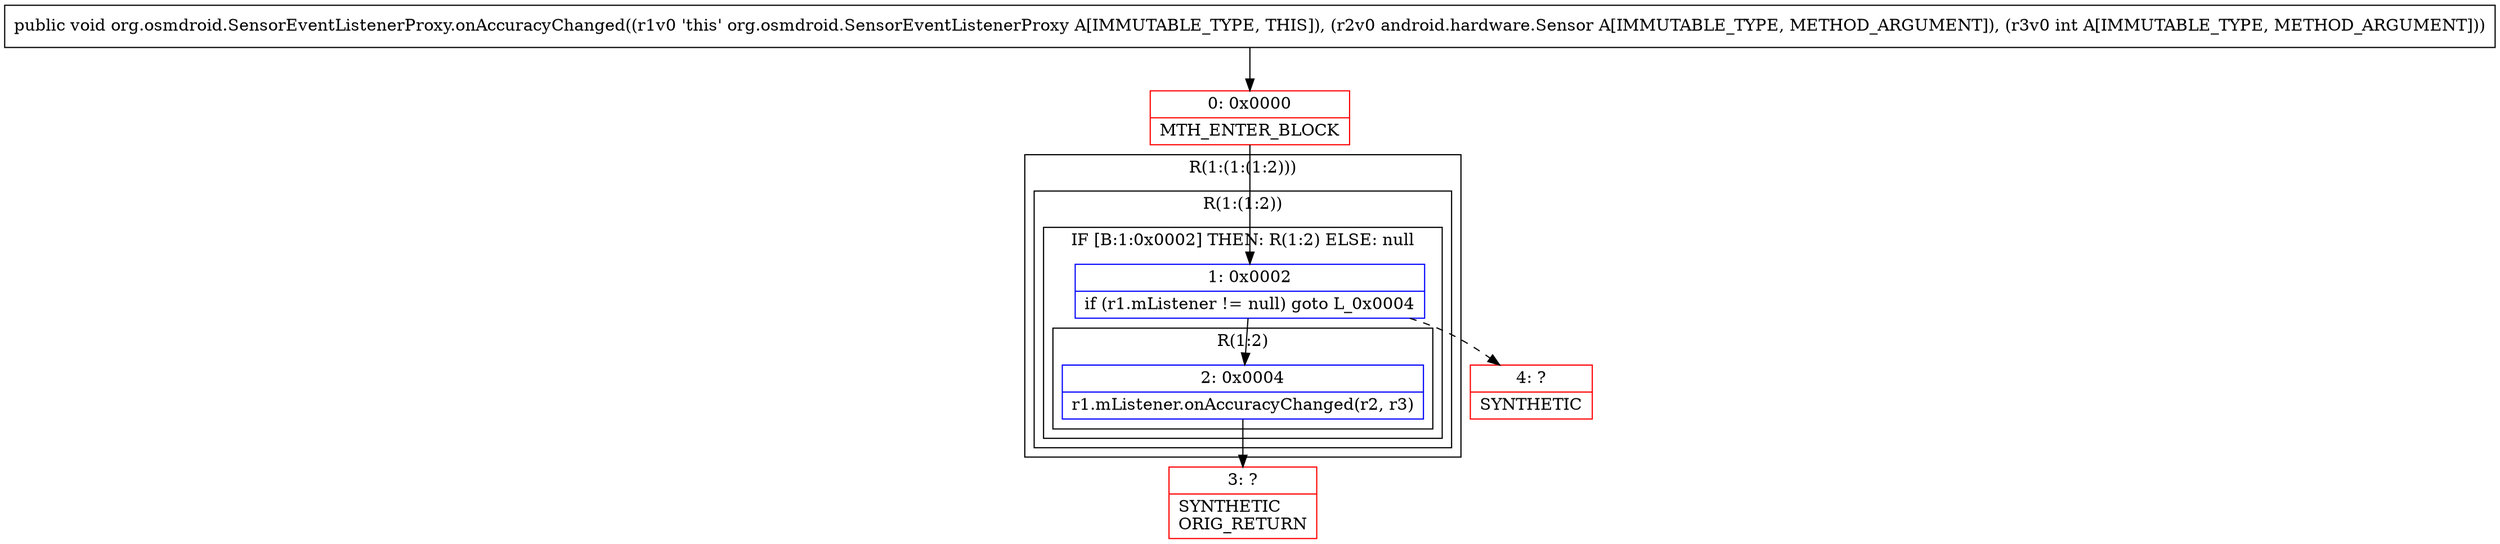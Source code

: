 digraph "CFG fororg.osmdroid.SensorEventListenerProxy.onAccuracyChanged(Landroid\/hardware\/Sensor;I)V" {
subgraph cluster_Region_1933126215 {
label = "R(1:(1:(1:2)))";
node [shape=record,color=blue];
subgraph cluster_Region_1897771434 {
label = "R(1:(1:2))";
node [shape=record,color=blue];
subgraph cluster_IfRegion_2083143618 {
label = "IF [B:1:0x0002] THEN: R(1:2) ELSE: null";
node [shape=record,color=blue];
Node_1 [shape=record,label="{1\:\ 0x0002|if (r1.mListener != null) goto L_0x0004\l}"];
subgraph cluster_Region_821182345 {
label = "R(1:2)";
node [shape=record,color=blue];
Node_2 [shape=record,label="{2\:\ 0x0004|r1.mListener.onAccuracyChanged(r2, r3)\l}"];
}
}
}
}
Node_0 [shape=record,color=red,label="{0\:\ 0x0000|MTH_ENTER_BLOCK\l}"];
Node_3 [shape=record,color=red,label="{3\:\ ?|SYNTHETIC\lORIG_RETURN\l}"];
Node_4 [shape=record,color=red,label="{4\:\ ?|SYNTHETIC\l}"];
MethodNode[shape=record,label="{public void org.osmdroid.SensorEventListenerProxy.onAccuracyChanged((r1v0 'this' org.osmdroid.SensorEventListenerProxy A[IMMUTABLE_TYPE, THIS]), (r2v0 android.hardware.Sensor A[IMMUTABLE_TYPE, METHOD_ARGUMENT]), (r3v0 int A[IMMUTABLE_TYPE, METHOD_ARGUMENT])) }"];
MethodNode -> Node_0;
Node_1 -> Node_2;
Node_1 -> Node_4[style=dashed];
Node_2 -> Node_3;
Node_0 -> Node_1;
}

